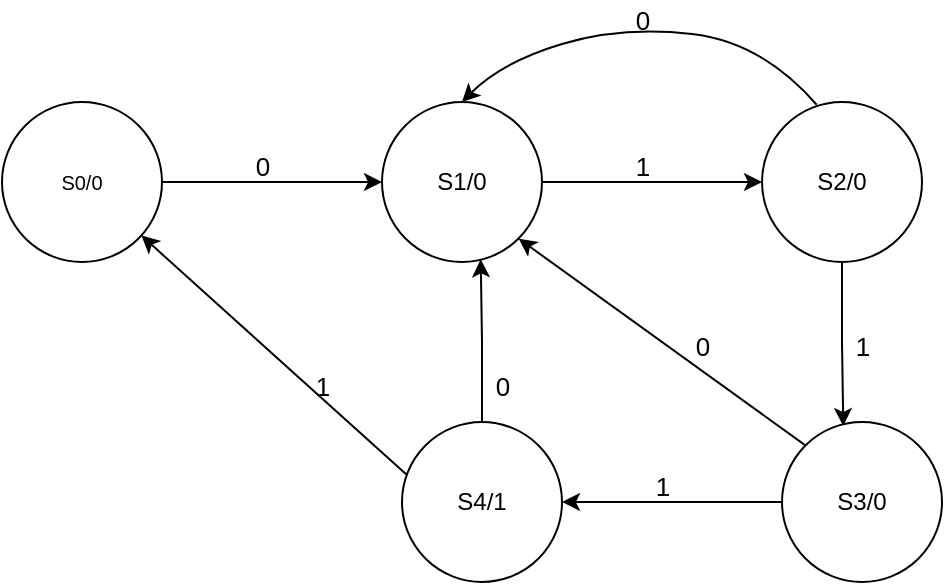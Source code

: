 <mxfile version="17.4.6" type="github">
  <diagram id="JiN5gUxKg_kHs-5ToOMZ" name="Page-1">
    <mxGraphModel dx="782" dy="460" grid="1" gridSize="10" guides="1" tooltips="1" connect="1" arrows="1" fold="1" page="1" pageScale="1" pageWidth="827" pageHeight="1169" math="0" shadow="0">
      <root>
        <mxCell id="0" />
        <mxCell id="1" parent="0" />
        <mxCell id="Cw4yV0d1_NEsQbWrNPIG-6" style="edgeStyle=orthogonalEdgeStyle;rounded=0;orthogonalLoop=1;jettySize=auto;html=1;entryX=0;entryY=0.5;entryDx=0;entryDy=0;fontSize=13;" edge="1" parent="1" source="Cw4yV0d1_NEsQbWrNPIG-1" target="Cw4yV0d1_NEsQbWrNPIG-3">
          <mxGeometry relative="1" as="geometry" />
        </mxCell>
        <mxCell id="Cw4yV0d1_NEsQbWrNPIG-1" value="&lt;font size=&quot;1&quot;&gt;S0/0&lt;/font&gt;" style="ellipse;whiteSpace=wrap;html=1;aspect=fixed;" vertex="1" parent="1">
          <mxGeometry x="120" y="98" width="80" height="80" as="geometry" />
        </mxCell>
        <mxCell id="Cw4yV0d1_NEsQbWrNPIG-8" style="edgeStyle=orthogonalEdgeStyle;rounded=0;orthogonalLoop=1;jettySize=auto;html=1;entryX=0.383;entryY=0.025;entryDx=0;entryDy=0;entryPerimeter=0;fontSize=13;" edge="1" parent="1" source="Cw4yV0d1_NEsQbWrNPIG-2" target="Cw4yV0d1_NEsQbWrNPIG-4">
          <mxGeometry relative="1" as="geometry" />
        </mxCell>
        <mxCell id="Cw4yV0d1_NEsQbWrNPIG-2" value="S2/0" style="ellipse;whiteSpace=wrap;html=1;aspect=fixed;" vertex="1" parent="1">
          <mxGeometry x="500" y="98" width="80" height="80" as="geometry" />
        </mxCell>
        <mxCell id="Cw4yV0d1_NEsQbWrNPIG-7" style="edgeStyle=orthogonalEdgeStyle;rounded=0;orthogonalLoop=1;jettySize=auto;html=1;entryX=0;entryY=0.5;entryDx=0;entryDy=0;fontSize=13;" edge="1" parent="1" source="Cw4yV0d1_NEsQbWrNPIG-3" target="Cw4yV0d1_NEsQbWrNPIG-2">
          <mxGeometry relative="1" as="geometry" />
        </mxCell>
        <mxCell id="Cw4yV0d1_NEsQbWrNPIG-3" value="S1/0" style="ellipse;whiteSpace=wrap;html=1;aspect=fixed;" vertex="1" parent="1">
          <mxGeometry x="310" y="98" width="80" height="80" as="geometry" />
        </mxCell>
        <mxCell id="Cw4yV0d1_NEsQbWrNPIG-9" style="edgeStyle=orthogonalEdgeStyle;rounded=0;orthogonalLoop=1;jettySize=auto;html=1;entryX=1;entryY=0.5;entryDx=0;entryDy=0;fontSize=13;" edge="1" parent="1" source="Cw4yV0d1_NEsQbWrNPIG-4" target="Cw4yV0d1_NEsQbWrNPIG-5">
          <mxGeometry relative="1" as="geometry" />
        </mxCell>
        <mxCell id="Cw4yV0d1_NEsQbWrNPIG-4" value="S3/0" style="ellipse;whiteSpace=wrap;html=1;aspect=fixed;" vertex="1" parent="1">
          <mxGeometry x="510" y="258" width="80" height="80" as="geometry" />
        </mxCell>
        <mxCell id="Cw4yV0d1_NEsQbWrNPIG-12" style="edgeStyle=orthogonalEdgeStyle;rounded=0;orthogonalLoop=1;jettySize=auto;html=1;exitX=0.5;exitY=0;exitDx=0;exitDy=0;entryX=0.617;entryY=0.983;entryDx=0;entryDy=0;entryPerimeter=0;fontSize=13;" edge="1" parent="1" source="Cw4yV0d1_NEsQbWrNPIG-5" target="Cw4yV0d1_NEsQbWrNPIG-3">
          <mxGeometry relative="1" as="geometry" />
        </mxCell>
        <mxCell id="Cw4yV0d1_NEsQbWrNPIG-5" value="S4/1" style="ellipse;whiteSpace=wrap;html=1;aspect=fixed;" vertex="1" parent="1">
          <mxGeometry x="320" y="258" width="80" height="80" as="geometry" />
        </mxCell>
        <mxCell id="Cw4yV0d1_NEsQbWrNPIG-11" value="" style="endArrow=classic;html=1;rounded=0;fontSize=13;exitX=0.033;exitY=0.333;exitDx=0;exitDy=0;exitPerimeter=0;" edge="1" parent="1" source="Cw4yV0d1_NEsQbWrNPIG-5" target="Cw4yV0d1_NEsQbWrNPIG-1">
          <mxGeometry width="50" height="50" relative="1" as="geometry">
            <mxPoint x="220" y="258" as="sourcePoint" />
            <mxPoint x="270" y="208" as="targetPoint" />
          </mxGeometry>
        </mxCell>
        <mxCell id="Cw4yV0d1_NEsQbWrNPIG-13" value="" style="endArrow=classic;html=1;rounded=0;fontSize=13;entryX=1;entryY=1;entryDx=0;entryDy=0;exitX=0;exitY=0;exitDx=0;exitDy=0;" edge="1" parent="1" source="Cw4yV0d1_NEsQbWrNPIG-4" target="Cw4yV0d1_NEsQbWrNPIG-3">
          <mxGeometry width="50" height="50" relative="1" as="geometry">
            <mxPoint x="370" y="328" as="sourcePoint" />
            <mxPoint x="420" y="278" as="targetPoint" />
          </mxGeometry>
        </mxCell>
        <mxCell id="Cw4yV0d1_NEsQbWrNPIG-15" value="" style="curved=1;endArrow=classic;html=1;rounded=0;fontSize=13;exitX=0.342;exitY=0.017;exitDx=0;exitDy=0;exitPerimeter=0;entryX=0.5;entryY=0;entryDx=0;entryDy=0;" edge="1" parent="1" source="Cw4yV0d1_NEsQbWrNPIG-2" target="Cw4yV0d1_NEsQbWrNPIG-3">
          <mxGeometry width="50" height="50" relative="1" as="geometry">
            <mxPoint x="370" y="128" as="sourcePoint" />
            <mxPoint x="420" y="78" as="targetPoint" />
            <Array as="points">
              <mxPoint x="500" y="68" />
              <mxPoint x="430" y="60" />
              <mxPoint x="370" y="78" />
            </Array>
          </mxGeometry>
        </mxCell>
        <mxCell id="Cw4yV0d1_NEsQbWrNPIG-16" value="0" style="text;html=1;align=center;verticalAlign=middle;resizable=0;points=[];autosize=1;strokeColor=none;fillColor=none;fontSize=13;" vertex="1" parent="1">
          <mxGeometry x="240" y="120" width="20" height="20" as="geometry" />
        </mxCell>
        <mxCell id="Cw4yV0d1_NEsQbWrNPIG-17" value="0" style="text;html=1;align=center;verticalAlign=middle;resizable=0;points=[];autosize=1;strokeColor=none;fillColor=none;fontSize=13;" vertex="1" parent="1">
          <mxGeometry x="430" y="47" width="20" height="20" as="geometry" />
        </mxCell>
        <mxCell id="Cw4yV0d1_NEsQbWrNPIG-18" value="1" style="text;html=1;align=center;verticalAlign=middle;resizable=0;points=[];autosize=1;strokeColor=none;fillColor=none;fontSize=13;" vertex="1" parent="1">
          <mxGeometry x="430" y="120" width="20" height="20" as="geometry" />
        </mxCell>
        <mxCell id="Cw4yV0d1_NEsQbWrNPIG-19" value="1" style="text;html=1;align=center;verticalAlign=middle;resizable=0;points=[];autosize=1;strokeColor=none;fillColor=none;fontSize=13;" vertex="1" parent="1">
          <mxGeometry x="540" y="210" width="20" height="20" as="geometry" />
        </mxCell>
        <mxCell id="Cw4yV0d1_NEsQbWrNPIG-20" value="0" style="text;html=1;align=center;verticalAlign=middle;resizable=0;points=[];autosize=1;strokeColor=none;fillColor=none;fontSize=13;" vertex="1" parent="1">
          <mxGeometry x="460" y="210" width="20" height="20" as="geometry" />
        </mxCell>
        <mxCell id="Cw4yV0d1_NEsQbWrNPIG-22" value="1" style="text;html=1;align=center;verticalAlign=middle;resizable=0;points=[];autosize=1;strokeColor=none;fillColor=none;fontSize=13;" vertex="1" parent="1">
          <mxGeometry x="440" y="280" width="20" height="20" as="geometry" />
        </mxCell>
        <mxCell id="Cw4yV0d1_NEsQbWrNPIG-23" value="0" style="text;html=1;align=center;verticalAlign=middle;resizable=0;points=[];autosize=1;strokeColor=none;fillColor=none;fontSize=13;" vertex="1" parent="1">
          <mxGeometry x="360" y="230" width="20" height="20" as="geometry" />
        </mxCell>
        <mxCell id="Cw4yV0d1_NEsQbWrNPIG-25" value="1" style="text;html=1;align=center;verticalAlign=middle;resizable=0;points=[];autosize=1;strokeColor=none;fillColor=none;fontSize=13;" vertex="1" parent="1">
          <mxGeometry x="270" y="230" width="20" height="20" as="geometry" />
        </mxCell>
      </root>
    </mxGraphModel>
  </diagram>
</mxfile>
